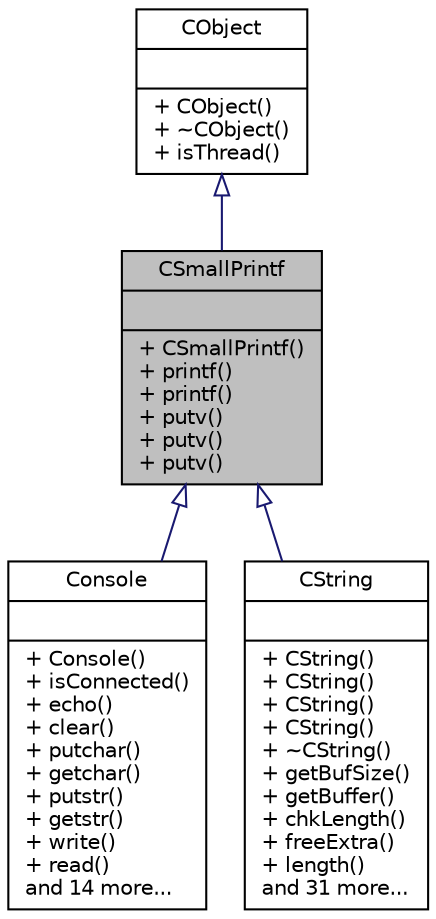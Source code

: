 digraph "CSmallPrintf"
{
  edge [fontname="Helvetica",fontsize="10",labelfontname="Helvetica",labelfontsize="10"];
  node [fontname="Helvetica",fontsize="10",shape=record];
  Node1 [label="{CSmallPrintf\n||+ CSmallPrintf()\l+ printf()\l+ printf()\l+ putv()\l+ putv()\l+ putv()\l}",height=0.2,width=0.4,color="black", fillcolor="grey75", style="filled" fontcolor="black"];
  Node2 -> Node1 [dir="back",color="midnightblue",fontsize="10",style="solid",arrowtail="onormal",fontname="Helvetica"];
  Node2 [label="{CObject\n||+ CObject()\l+ ~CObject()\l+ isThread()\l}",height=0.2,width=0.4,color="black", fillcolor="white", style="filled",URL="$dc/dac/class_c_object.html"];
  Node1 -> Node3 [dir="back",color="midnightblue",fontsize="10",style="solid",arrowtail="onormal",fontname="Helvetica"];
  Node3 [label="{Console\n||+ Console()\l+ isConnected()\l+ echo()\l+ clear()\l+ putchar()\l+ getchar()\l+ putstr()\l+ getstr()\l+ write()\l+ read()\land 14 more...\l}",height=0.2,width=0.4,color="black", fillcolor="white", style="filled",URL="$d6/d56/class_console.html",tooltip="The Console class provides a lightweight input/output stream to console. "];
  Node1 -> Node4 [dir="back",color="midnightblue",fontsize="10",style="solid",arrowtail="onormal",fontname="Helvetica"];
  Node4 [label="{CString\n||+ CString()\l+ CString()\l+ CString()\l+ CString()\l+ ~CString()\l+ getBufSize()\l+ getBuffer()\l+ chkLength()\l+ freeExtra()\l+ length()\land 31 more...\l}",height=0.2,width=0.4,color="black", fillcolor="white", style="filled",URL="$df/d99/class_c_string.html",tooltip="a string class inherit from CSmallPrintf. "];
}
